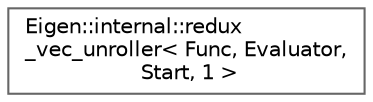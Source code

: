 digraph "Graphical Class Hierarchy"
{
 // LATEX_PDF_SIZE
  bgcolor="transparent";
  edge [fontname=Helvetica,fontsize=10,labelfontname=Helvetica,labelfontsize=10];
  node [fontname=Helvetica,fontsize=10,shape=box,height=0.2,width=0.4];
  rankdir="LR";
  Node0 [id="Node000000",label="Eigen::internal::redux\l_vec_unroller\< Func, Evaluator,\l Start, 1 \>",height=0.2,width=0.4,color="grey40", fillcolor="white", style="filled",URL="$structEigen_1_1internal_1_1redux__vec__unroller_3_01Func_00_01Evaluator_00_01Start_00_011_01_4.html",tooltip=" "];
}
